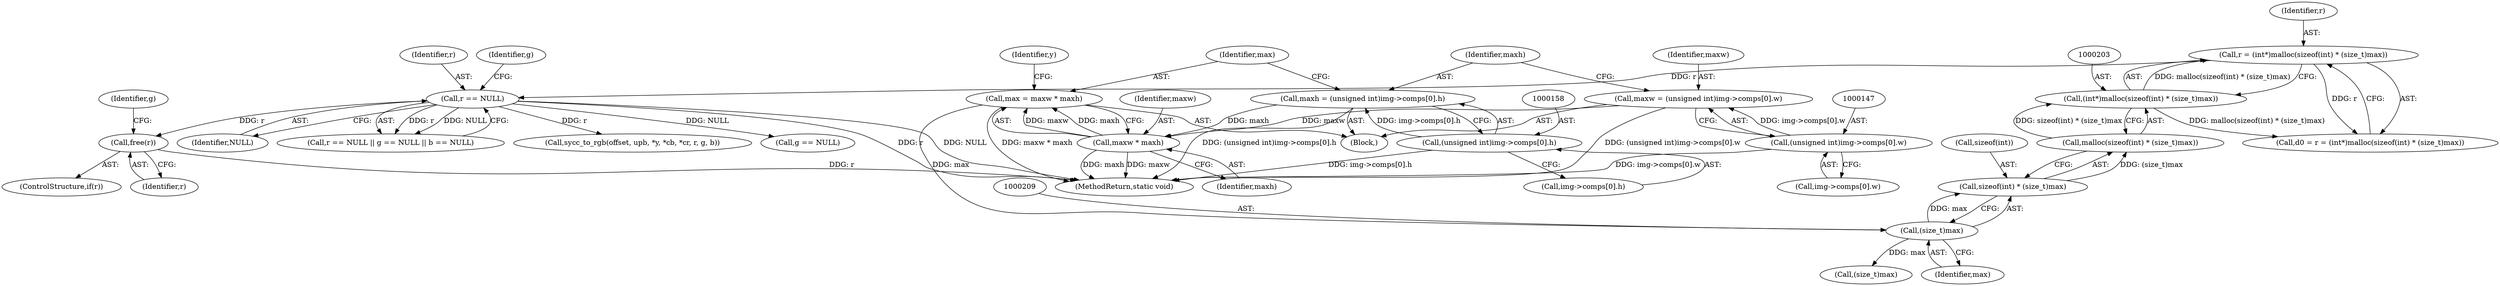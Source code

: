 digraph "0_openjpeg_15f081c89650dccee4aa4ae66f614c3fdb268767_2@pointer" {
"1000339" [label="(Call,free(r))"];
"1000239" [label="(Call,r == NULL)"];
"1000200" [label="(Call,r = (int*)malloc(sizeof(int) * (size_t)max))"];
"1000202" [label="(Call,(int*)malloc(sizeof(int) * (size_t)max))"];
"1000204" [label="(Call,malloc(sizeof(int) * (size_t)max))"];
"1000205" [label="(Call,sizeof(int) * (size_t)max)"];
"1000208" [label="(Call,(size_t)max)"];
"1000166" [label="(Call,max = maxw * maxh)"];
"1000168" [label="(Call,maxw * maxh)"];
"1000144" [label="(Call,maxw = (unsigned int)img->comps[0].w)"];
"1000146" [label="(Call,(unsigned int)img->comps[0].w)"];
"1000155" [label="(Call,maxh = (unsigned int)img->comps[0].h)"];
"1000157" [label="(Call,(unsigned int)img->comps[0].h)"];
"1000241" [label="(Identifier,NULL)"];
"1000206" [label="(Call,sizeof(int))"];
"1000204" [label="(Call,malloc(sizeof(int) * (size_t)max))"];
"1000208" [label="(Call,(size_t)max)"];
"1000342" [label="(Identifier,g)"];
"1000349" [label="(MethodReturn,static void)"];
"1000340" [label="(Identifier,r)"];
"1000157" [label="(Call,(unsigned int)img->comps[0].h)"];
"1000148" [label="(Call,img->comps[0].w)"];
"1000172" [label="(Identifier,y)"];
"1000239" [label="(Call,r == NULL)"];
"1000145" [label="(Identifier,maxw)"];
"1000201" [label="(Identifier,r)"];
"1000103" [label="(Block,)"];
"1000146" [label="(Call,(unsigned int)img->comps[0].w)"];
"1000221" [label="(Call,(size_t)max)"];
"1000168" [label="(Call,maxw * maxh)"];
"1000202" [label="(Call,(int*)malloc(sizeof(int) * (size_t)max))"];
"1000169" [label="(Identifier,maxw)"];
"1000198" [label="(Call,d0 = r = (int*)malloc(sizeof(int) * (size_t)max))"];
"1000238" [label="(Call,r == NULL || g == NULL || b == NULL)"];
"1000260" [label="(Call,sycc_to_rgb(offset, upb, *y, *cb, *cr, r, g, b))"];
"1000205" [label="(Call,sizeof(int) * (size_t)max)"];
"1000156" [label="(Identifier,maxh)"];
"1000200" [label="(Call,r = (int*)malloc(sizeof(int) * (size_t)max))"];
"1000337" [label="(ControlStructure,if(r))"];
"1000210" [label="(Identifier,max)"];
"1000144" [label="(Call,maxw = (unsigned int)img->comps[0].w)"];
"1000159" [label="(Call,img->comps[0].h)"];
"1000244" [label="(Identifier,g)"];
"1000155" [label="(Call,maxh = (unsigned int)img->comps[0].h)"];
"1000166" [label="(Call,max = maxw * maxh)"];
"1000243" [label="(Call,g == NULL)"];
"1000240" [label="(Identifier,r)"];
"1000339" [label="(Call,free(r))"];
"1000170" [label="(Identifier,maxh)"];
"1000167" [label="(Identifier,max)"];
"1000339" -> "1000337"  [label="AST: "];
"1000339" -> "1000340"  [label="CFG: "];
"1000340" -> "1000339"  [label="AST: "];
"1000342" -> "1000339"  [label="CFG: "];
"1000339" -> "1000349"  [label="DDG: r"];
"1000239" -> "1000339"  [label="DDG: r"];
"1000239" -> "1000238"  [label="AST: "];
"1000239" -> "1000241"  [label="CFG: "];
"1000240" -> "1000239"  [label="AST: "];
"1000241" -> "1000239"  [label="AST: "];
"1000244" -> "1000239"  [label="CFG: "];
"1000238" -> "1000239"  [label="CFG: "];
"1000239" -> "1000349"  [label="DDG: r"];
"1000239" -> "1000349"  [label="DDG: NULL"];
"1000239" -> "1000238"  [label="DDG: r"];
"1000239" -> "1000238"  [label="DDG: NULL"];
"1000200" -> "1000239"  [label="DDG: r"];
"1000239" -> "1000243"  [label="DDG: NULL"];
"1000239" -> "1000260"  [label="DDG: r"];
"1000200" -> "1000198"  [label="AST: "];
"1000200" -> "1000202"  [label="CFG: "];
"1000201" -> "1000200"  [label="AST: "];
"1000202" -> "1000200"  [label="AST: "];
"1000198" -> "1000200"  [label="CFG: "];
"1000200" -> "1000198"  [label="DDG: r"];
"1000202" -> "1000200"  [label="DDG: malloc(sizeof(int) * (size_t)max)"];
"1000202" -> "1000204"  [label="CFG: "];
"1000203" -> "1000202"  [label="AST: "];
"1000204" -> "1000202"  [label="AST: "];
"1000202" -> "1000198"  [label="DDG: malloc(sizeof(int) * (size_t)max)"];
"1000204" -> "1000202"  [label="DDG: sizeof(int) * (size_t)max"];
"1000204" -> "1000205"  [label="CFG: "];
"1000205" -> "1000204"  [label="AST: "];
"1000205" -> "1000204"  [label="DDG: (size_t)max"];
"1000205" -> "1000208"  [label="CFG: "];
"1000206" -> "1000205"  [label="AST: "];
"1000208" -> "1000205"  [label="AST: "];
"1000208" -> "1000205"  [label="DDG: max"];
"1000208" -> "1000210"  [label="CFG: "];
"1000209" -> "1000208"  [label="AST: "];
"1000210" -> "1000208"  [label="AST: "];
"1000166" -> "1000208"  [label="DDG: max"];
"1000208" -> "1000221"  [label="DDG: max"];
"1000166" -> "1000103"  [label="AST: "];
"1000166" -> "1000168"  [label="CFG: "];
"1000167" -> "1000166"  [label="AST: "];
"1000168" -> "1000166"  [label="AST: "];
"1000172" -> "1000166"  [label="CFG: "];
"1000166" -> "1000349"  [label="DDG: maxw * maxh"];
"1000168" -> "1000166"  [label="DDG: maxw"];
"1000168" -> "1000166"  [label="DDG: maxh"];
"1000168" -> "1000170"  [label="CFG: "];
"1000169" -> "1000168"  [label="AST: "];
"1000170" -> "1000168"  [label="AST: "];
"1000168" -> "1000349"  [label="DDG: maxw"];
"1000168" -> "1000349"  [label="DDG: maxh"];
"1000144" -> "1000168"  [label="DDG: maxw"];
"1000155" -> "1000168"  [label="DDG: maxh"];
"1000144" -> "1000103"  [label="AST: "];
"1000144" -> "1000146"  [label="CFG: "];
"1000145" -> "1000144"  [label="AST: "];
"1000146" -> "1000144"  [label="AST: "];
"1000156" -> "1000144"  [label="CFG: "];
"1000144" -> "1000349"  [label="DDG: (unsigned int)img->comps[0].w"];
"1000146" -> "1000144"  [label="DDG: img->comps[0].w"];
"1000146" -> "1000148"  [label="CFG: "];
"1000147" -> "1000146"  [label="AST: "];
"1000148" -> "1000146"  [label="AST: "];
"1000146" -> "1000349"  [label="DDG: img->comps[0].w"];
"1000155" -> "1000103"  [label="AST: "];
"1000155" -> "1000157"  [label="CFG: "];
"1000156" -> "1000155"  [label="AST: "];
"1000157" -> "1000155"  [label="AST: "];
"1000167" -> "1000155"  [label="CFG: "];
"1000155" -> "1000349"  [label="DDG: (unsigned int)img->comps[0].h"];
"1000157" -> "1000155"  [label="DDG: img->comps[0].h"];
"1000157" -> "1000159"  [label="CFG: "];
"1000158" -> "1000157"  [label="AST: "];
"1000159" -> "1000157"  [label="AST: "];
"1000157" -> "1000349"  [label="DDG: img->comps[0].h"];
}
